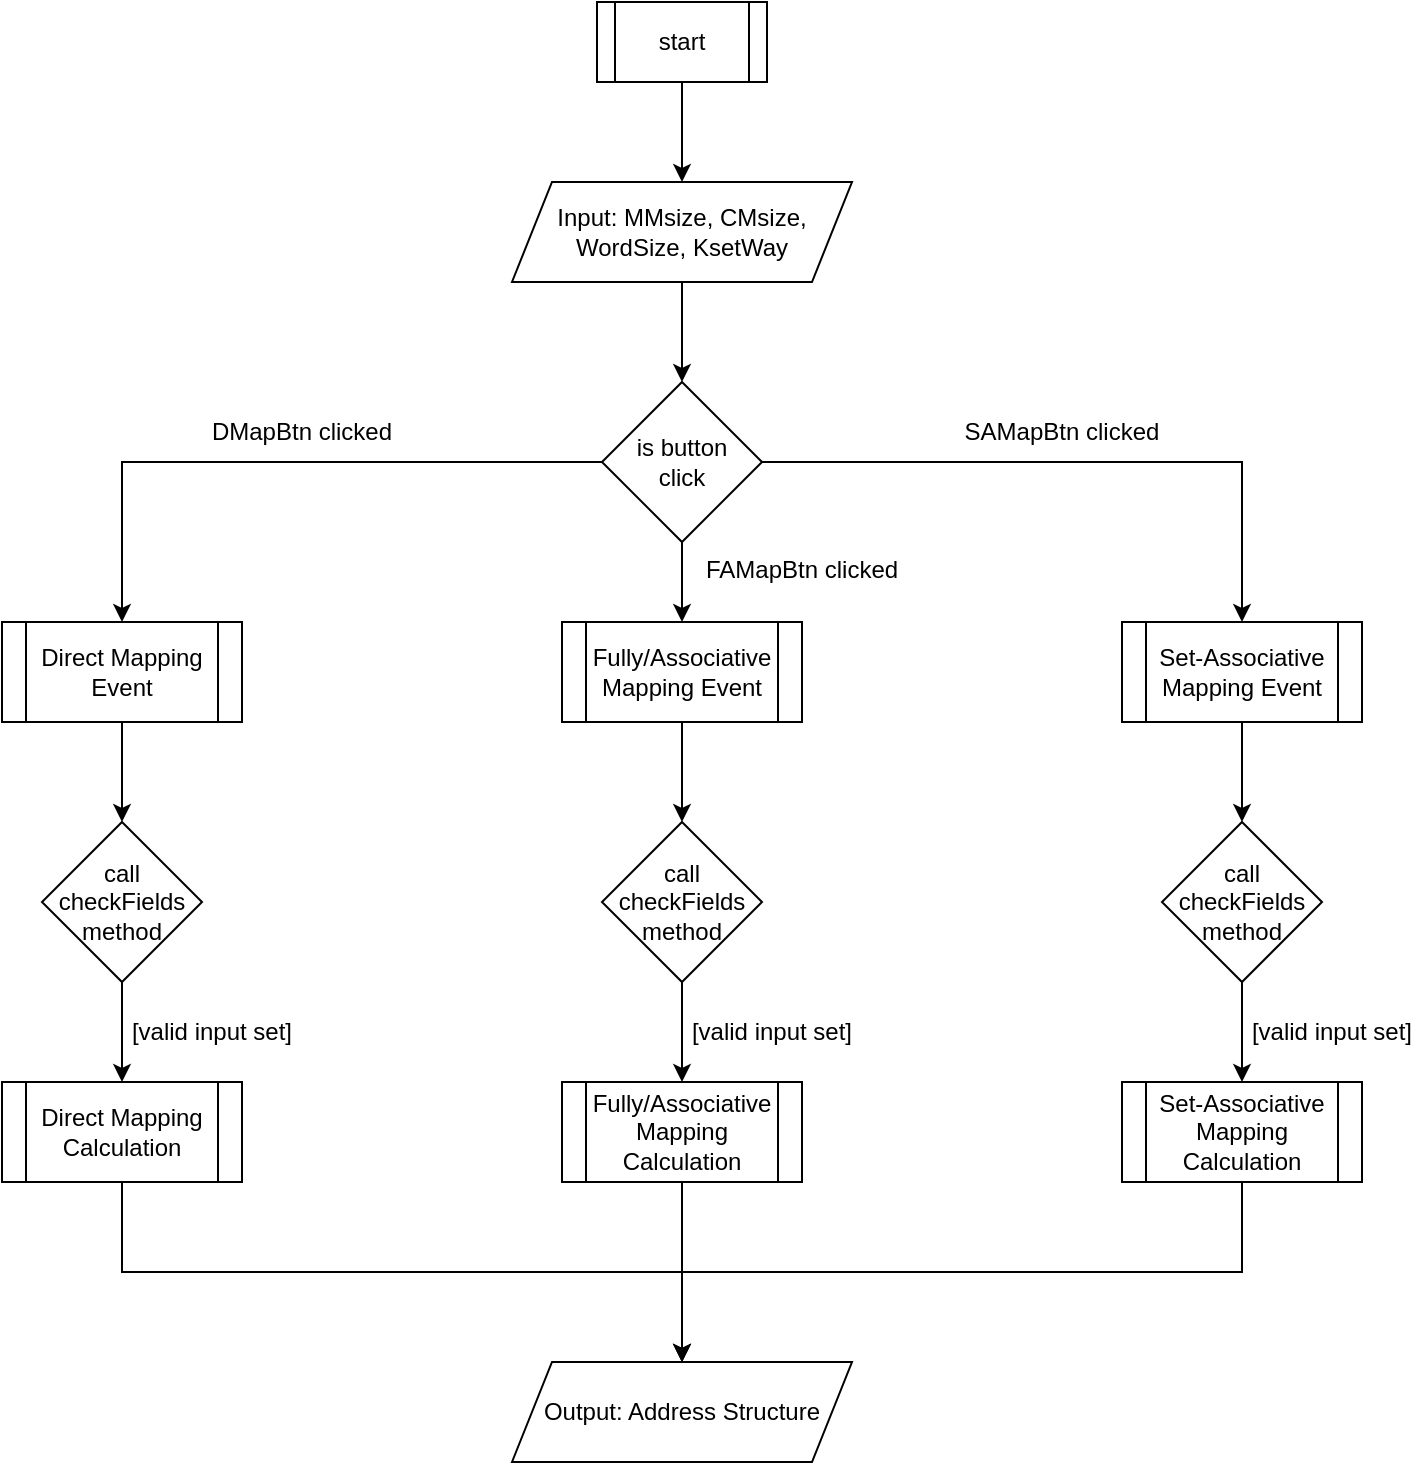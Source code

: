 <mxfile version="21.3.8" type="github">
  <diagram id="C5RBs43oDa-KdzZeNtuy" name="Page-1">
    <mxGraphModel dx="918" dy="415" grid="1" gridSize="10" guides="1" tooltips="1" connect="1" arrows="1" fold="1" page="1" pageScale="1" pageWidth="827" pageHeight="1169" math="0" shadow="0">
      <root>
        <mxCell id="WIyWlLk6GJQsqaUBKTNV-0" />
        <mxCell id="WIyWlLk6GJQsqaUBKTNV-1" parent="WIyWlLk6GJQsqaUBKTNV-0" />
        <mxCell id="k1WlsJAVdYhXjRgN0Pdc-7" style="edgeStyle=orthogonalEdgeStyle;rounded=0;orthogonalLoop=1;jettySize=auto;html=1;exitX=0.5;exitY=1;exitDx=0;exitDy=0;entryX=0.5;entryY=0;entryDx=0;entryDy=0;" parent="WIyWlLk6GJQsqaUBKTNV-1" source="k1WlsJAVdYhXjRgN0Pdc-4" target="k1WlsJAVdYhXjRgN0Pdc-6" edge="1">
          <mxGeometry relative="1" as="geometry" />
        </mxCell>
        <mxCell id="k1WlsJAVdYhXjRgN0Pdc-4" value="Input: MMsize, CMsize, WordSize, KsetWay" style="shape=parallelogram;perimeter=parallelogramPerimeter;whiteSpace=wrap;html=1;fixedSize=1;" parent="WIyWlLk6GJQsqaUBKTNV-1" vertex="1">
          <mxGeometry x="335" y="220" width="170" height="50" as="geometry" />
        </mxCell>
        <mxCell id="k1WlsJAVdYhXjRgN0Pdc-14" style="edgeStyle=orthogonalEdgeStyle;rounded=0;orthogonalLoop=1;jettySize=auto;html=1;exitX=0.5;exitY=1;exitDx=0;exitDy=0;entryX=0.5;entryY=0;entryDx=0;entryDy=0;" parent="WIyWlLk6GJQsqaUBKTNV-1" source="k1WlsJAVdYhXjRgN0Pdc-6" target="k1WlsJAVdYhXjRgN0Pdc-13" edge="1">
          <mxGeometry relative="1" as="geometry" />
        </mxCell>
        <mxCell id="k1WlsJAVdYhXjRgN0Pdc-15" style="edgeStyle=orthogonalEdgeStyle;rounded=0;orthogonalLoop=1;jettySize=auto;html=1;exitX=0;exitY=0.5;exitDx=0;exitDy=0;entryX=0.5;entryY=0;entryDx=0;entryDy=0;" parent="WIyWlLk6GJQsqaUBKTNV-1" source="k1WlsJAVdYhXjRgN0Pdc-6" target="k1WlsJAVdYhXjRgN0Pdc-11" edge="1">
          <mxGeometry relative="1" as="geometry" />
        </mxCell>
        <mxCell id="k1WlsJAVdYhXjRgN0Pdc-16" style="edgeStyle=orthogonalEdgeStyle;rounded=0;orthogonalLoop=1;jettySize=auto;html=1;exitX=1;exitY=0.5;exitDx=0;exitDy=0;entryX=0.5;entryY=0;entryDx=0;entryDy=0;" parent="WIyWlLk6GJQsqaUBKTNV-1" source="k1WlsJAVdYhXjRgN0Pdc-6" target="k1WlsJAVdYhXjRgN0Pdc-12" edge="1">
          <mxGeometry relative="1" as="geometry" />
        </mxCell>
        <mxCell id="k1WlsJAVdYhXjRgN0Pdc-6" value="is button &lt;br&gt;click" style="rhombus;whiteSpace=wrap;html=1;" parent="WIyWlLk6GJQsqaUBKTNV-1" vertex="1">
          <mxGeometry x="380" y="320" width="80" height="80" as="geometry" />
        </mxCell>
        <mxCell id="k1WlsJAVdYhXjRgN0Pdc-10" style="edgeStyle=orthogonalEdgeStyle;rounded=0;orthogonalLoop=1;jettySize=auto;html=1;exitX=0.5;exitY=1;exitDx=0;exitDy=0;entryX=0.5;entryY=0;entryDx=0;entryDy=0;" parent="WIyWlLk6GJQsqaUBKTNV-1" source="k1WlsJAVdYhXjRgN0Pdc-8" target="k1WlsJAVdYhXjRgN0Pdc-4" edge="1">
          <mxGeometry relative="1" as="geometry" />
        </mxCell>
        <mxCell id="k1WlsJAVdYhXjRgN0Pdc-8" value="start" style="shape=process;whiteSpace=wrap;html=1;backgroundOutline=1;" parent="WIyWlLk6GJQsqaUBKTNV-1" vertex="1">
          <mxGeometry x="377.5" y="130" width="85" height="40" as="geometry" />
        </mxCell>
        <mxCell id="k1WlsJAVdYhXjRgN0Pdc-32" style="edgeStyle=orthogonalEdgeStyle;rounded=0;orthogonalLoop=1;jettySize=auto;html=1;exitX=0.5;exitY=1;exitDx=0;exitDy=0;entryX=0.5;entryY=0;entryDx=0;entryDy=0;" parent="WIyWlLk6GJQsqaUBKTNV-1" source="k1WlsJAVdYhXjRgN0Pdc-11" target="k1WlsJAVdYhXjRgN0Pdc-27" edge="1">
          <mxGeometry relative="1" as="geometry" />
        </mxCell>
        <mxCell id="k1WlsJAVdYhXjRgN0Pdc-11" value="Direct Mapping Event" style="shape=process;whiteSpace=wrap;html=1;backgroundOutline=1;" parent="WIyWlLk6GJQsqaUBKTNV-1" vertex="1">
          <mxGeometry x="80" y="440" width="120" height="50" as="geometry" />
        </mxCell>
        <mxCell id="k1WlsJAVdYhXjRgN0Pdc-30" style="edgeStyle=orthogonalEdgeStyle;rounded=0;orthogonalLoop=1;jettySize=auto;html=1;exitX=0.5;exitY=1;exitDx=0;exitDy=0;entryX=0.5;entryY=0;entryDx=0;entryDy=0;" parent="WIyWlLk6GJQsqaUBKTNV-1" source="k1WlsJAVdYhXjRgN0Pdc-12" target="k1WlsJAVdYhXjRgN0Pdc-29" edge="1">
          <mxGeometry relative="1" as="geometry" />
        </mxCell>
        <mxCell id="k1WlsJAVdYhXjRgN0Pdc-12" value="Set-Associative Mapping Event" style="shape=process;whiteSpace=wrap;html=1;backgroundOutline=1;" parent="WIyWlLk6GJQsqaUBKTNV-1" vertex="1">
          <mxGeometry x="640" y="440" width="120" height="50" as="geometry" />
        </mxCell>
        <mxCell id="k1WlsJAVdYhXjRgN0Pdc-31" style="edgeStyle=orthogonalEdgeStyle;rounded=0;orthogonalLoop=1;jettySize=auto;html=1;exitX=0.5;exitY=1;exitDx=0;exitDy=0;entryX=0.5;entryY=0;entryDx=0;entryDy=0;" parent="WIyWlLk6GJQsqaUBKTNV-1" source="k1WlsJAVdYhXjRgN0Pdc-13" target="k1WlsJAVdYhXjRgN0Pdc-28" edge="1">
          <mxGeometry relative="1" as="geometry" />
        </mxCell>
        <mxCell id="k1WlsJAVdYhXjRgN0Pdc-13" value="Fully/Associative Mapping Event" style="shape=process;whiteSpace=wrap;html=1;backgroundOutline=1;" parent="WIyWlLk6GJQsqaUBKTNV-1" vertex="1">
          <mxGeometry x="360" y="440" width="120" height="50" as="geometry" />
        </mxCell>
        <mxCell id="k1WlsJAVdYhXjRgN0Pdc-17" value="DMapBtn clicked" style="text;html=1;strokeColor=none;fillColor=none;align=center;verticalAlign=middle;whiteSpace=wrap;rounded=0;" parent="WIyWlLk6GJQsqaUBKTNV-1" vertex="1">
          <mxGeometry x="180" y="330" width="100" height="30" as="geometry" />
        </mxCell>
        <mxCell id="k1WlsJAVdYhXjRgN0Pdc-18" value="SAMapBtn clicked" style="text;html=1;strokeColor=none;fillColor=none;align=center;verticalAlign=middle;whiteSpace=wrap;rounded=0;" parent="WIyWlLk6GJQsqaUBKTNV-1" vertex="1">
          <mxGeometry x="560" y="330" width="100" height="30" as="geometry" />
        </mxCell>
        <mxCell id="k1WlsJAVdYhXjRgN0Pdc-19" value="FAMapBtn clicked" style="text;whiteSpace=wrap;html=1;" parent="WIyWlLk6GJQsqaUBKTNV-1" vertex="1">
          <mxGeometry x="430" y="400" width="110" height="30" as="geometry" />
        </mxCell>
        <mxCell id="k1WlsJAVdYhXjRgN0Pdc-38" style="edgeStyle=orthogonalEdgeStyle;rounded=0;orthogonalLoop=1;jettySize=auto;html=1;exitX=0.5;exitY=1;exitDx=0;exitDy=0;entryX=0.5;entryY=0;entryDx=0;entryDy=0;" parent="WIyWlLk6GJQsqaUBKTNV-1" source="k1WlsJAVdYhXjRgN0Pdc-27" target="k1WlsJAVdYhXjRgN0Pdc-34" edge="1">
          <mxGeometry relative="1" as="geometry" />
        </mxCell>
        <mxCell id="k1WlsJAVdYhXjRgN0Pdc-27" value="call checkFields&lt;br&gt;method" style="rhombus;whiteSpace=wrap;html=1;" parent="WIyWlLk6GJQsqaUBKTNV-1" vertex="1">
          <mxGeometry x="100" y="540" width="80" height="80" as="geometry" />
        </mxCell>
        <mxCell id="k1WlsJAVdYhXjRgN0Pdc-39" style="edgeStyle=orthogonalEdgeStyle;rounded=0;orthogonalLoop=1;jettySize=auto;html=1;exitX=0.5;exitY=1;exitDx=0;exitDy=0;entryX=0.5;entryY=0;entryDx=0;entryDy=0;" parent="WIyWlLk6GJQsqaUBKTNV-1" source="k1WlsJAVdYhXjRgN0Pdc-28" target="k1WlsJAVdYhXjRgN0Pdc-35" edge="1">
          <mxGeometry relative="1" as="geometry" />
        </mxCell>
        <mxCell id="k1WlsJAVdYhXjRgN0Pdc-28" value="call checkFields&lt;br&gt;method" style="rhombus;whiteSpace=wrap;html=1;" parent="WIyWlLk6GJQsqaUBKTNV-1" vertex="1">
          <mxGeometry x="380" y="540" width="80" height="80" as="geometry" />
        </mxCell>
        <mxCell id="k1WlsJAVdYhXjRgN0Pdc-40" style="edgeStyle=orthogonalEdgeStyle;rounded=0;orthogonalLoop=1;jettySize=auto;html=1;exitX=0.5;exitY=1;exitDx=0;exitDy=0;entryX=0.5;entryY=0;entryDx=0;entryDy=0;" parent="WIyWlLk6GJQsqaUBKTNV-1" source="k1WlsJAVdYhXjRgN0Pdc-29" target="k1WlsJAVdYhXjRgN0Pdc-37" edge="1">
          <mxGeometry relative="1" as="geometry" />
        </mxCell>
        <mxCell id="k1WlsJAVdYhXjRgN0Pdc-29" value="call checkFields&lt;br&gt;method" style="rhombus;whiteSpace=wrap;html=1;" parent="WIyWlLk6GJQsqaUBKTNV-1" vertex="1">
          <mxGeometry x="660" y="540" width="80" height="80" as="geometry" />
        </mxCell>
        <mxCell id="k1WlsJAVdYhXjRgN0Pdc-43" style="edgeStyle=orthogonalEdgeStyle;rounded=0;orthogonalLoop=1;jettySize=auto;html=1;exitX=0.5;exitY=1;exitDx=0;exitDy=0;" parent="WIyWlLk6GJQsqaUBKTNV-1" source="k1WlsJAVdYhXjRgN0Pdc-34" target="k1WlsJAVdYhXjRgN0Pdc-42" edge="1">
          <mxGeometry relative="1" as="geometry" />
        </mxCell>
        <mxCell id="k1WlsJAVdYhXjRgN0Pdc-34" value="Direct Mapping Calculation" style="shape=process;whiteSpace=wrap;html=1;backgroundOutline=1;" parent="WIyWlLk6GJQsqaUBKTNV-1" vertex="1">
          <mxGeometry x="80" y="670" width="120" height="50" as="geometry" />
        </mxCell>
        <mxCell id="k1WlsJAVdYhXjRgN0Pdc-44" style="edgeStyle=orthogonalEdgeStyle;rounded=0;orthogonalLoop=1;jettySize=auto;html=1;exitX=0.5;exitY=1;exitDx=0;exitDy=0;" parent="WIyWlLk6GJQsqaUBKTNV-1" source="k1WlsJAVdYhXjRgN0Pdc-35" edge="1">
          <mxGeometry relative="1" as="geometry">
            <mxPoint x="420" y="810" as="targetPoint" />
          </mxGeometry>
        </mxCell>
        <mxCell id="k1WlsJAVdYhXjRgN0Pdc-35" value="Fully/Associative Mapping Calculation" style="shape=process;whiteSpace=wrap;html=1;backgroundOutline=1;" parent="WIyWlLk6GJQsqaUBKTNV-1" vertex="1">
          <mxGeometry x="360" y="670" width="120" height="50" as="geometry" />
        </mxCell>
        <mxCell id="k1WlsJAVdYhXjRgN0Pdc-45" style="edgeStyle=orthogonalEdgeStyle;rounded=0;orthogonalLoop=1;jettySize=auto;html=1;exitX=0.5;exitY=1;exitDx=0;exitDy=0;entryX=0.5;entryY=0;entryDx=0;entryDy=0;" parent="WIyWlLk6GJQsqaUBKTNV-1" source="k1WlsJAVdYhXjRgN0Pdc-37" target="k1WlsJAVdYhXjRgN0Pdc-42" edge="1">
          <mxGeometry relative="1" as="geometry" />
        </mxCell>
        <mxCell id="k1WlsJAVdYhXjRgN0Pdc-37" value="Set-Associative Mapping Calculation" style="shape=process;whiteSpace=wrap;html=1;backgroundOutline=1;" parent="WIyWlLk6GJQsqaUBKTNV-1" vertex="1">
          <mxGeometry x="640" y="670" width="120" height="50" as="geometry" />
        </mxCell>
        <mxCell id="k1WlsJAVdYhXjRgN0Pdc-42" value="Output: Address Structure" style="shape=parallelogram;perimeter=parallelogramPerimeter;whiteSpace=wrap;html=1;fixedSize=1;" parent="WIyWlLk6GJQsqaUBKTNV-1" vertex="1">
          <mxGeometry x="335" y="810" width="170" height="50" as="geometry" />
        </mxCell>
        <mxCell id="k1WlsJAVdYhXjRgN0Pdc-46" value="[valid input set]" style="text;html=1;strokeColor=none;fillColor=none;align=center;verticalAlign=middle;whiteSpace=wrap;rounded=0;" parent="WIyWlLk6GJQsqaUBKTNV-1" vertex="1">
          <mxGeometry x="140" y="630" width="90" height="30" as="geometry" />
        </mxCell>
        <mxCell id="k1WlsJAVdYhXjRgN0Pdc-47" value="[valid input set]" style="text;html=1;strokeColor=none;fillColor=none;align=center;verticalAlign=middle;whiteSpace=wrap;rounded=0;" parent="WIyWlLk6GJQsqaUBKTNV-1" vertex="1">
          <mxGeometry x="420" y="630" width="90" height="30" as="geometry" />
        </mxCell>
        <mxCell id="k1WlsJAVdYhXjRgN0Pdc-48" value="[valid input set]" style="text;html=1;strokeColor=none;fillColor=none;align=center;verticalAlign=middle;whiteSpace=wrap;rounded=0;" parent="WIyWlLk6GJQsqaUBKTNV-1" vertex="1">
          <mxGeometry x="700" y="630" width="90" height="30" as="geometry" />
        </mxCell>
      </root>
    </mxGraphModel>
  </diagram>
</mxfile>
